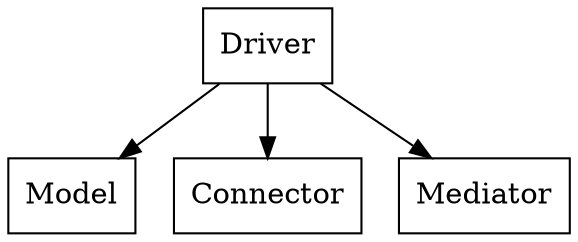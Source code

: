 digraph NcdiagFlow
  {
  driver    [ shape=box, label="Driver" ];
  model     [ shape=box, label="Model" ];
  connector [ shape=box, label="Connector" ];
  mediator  [ shape=box, label="Mediator" ];

  driver -> model;
  driver -> connector;
  driver -> mediator;
  }
